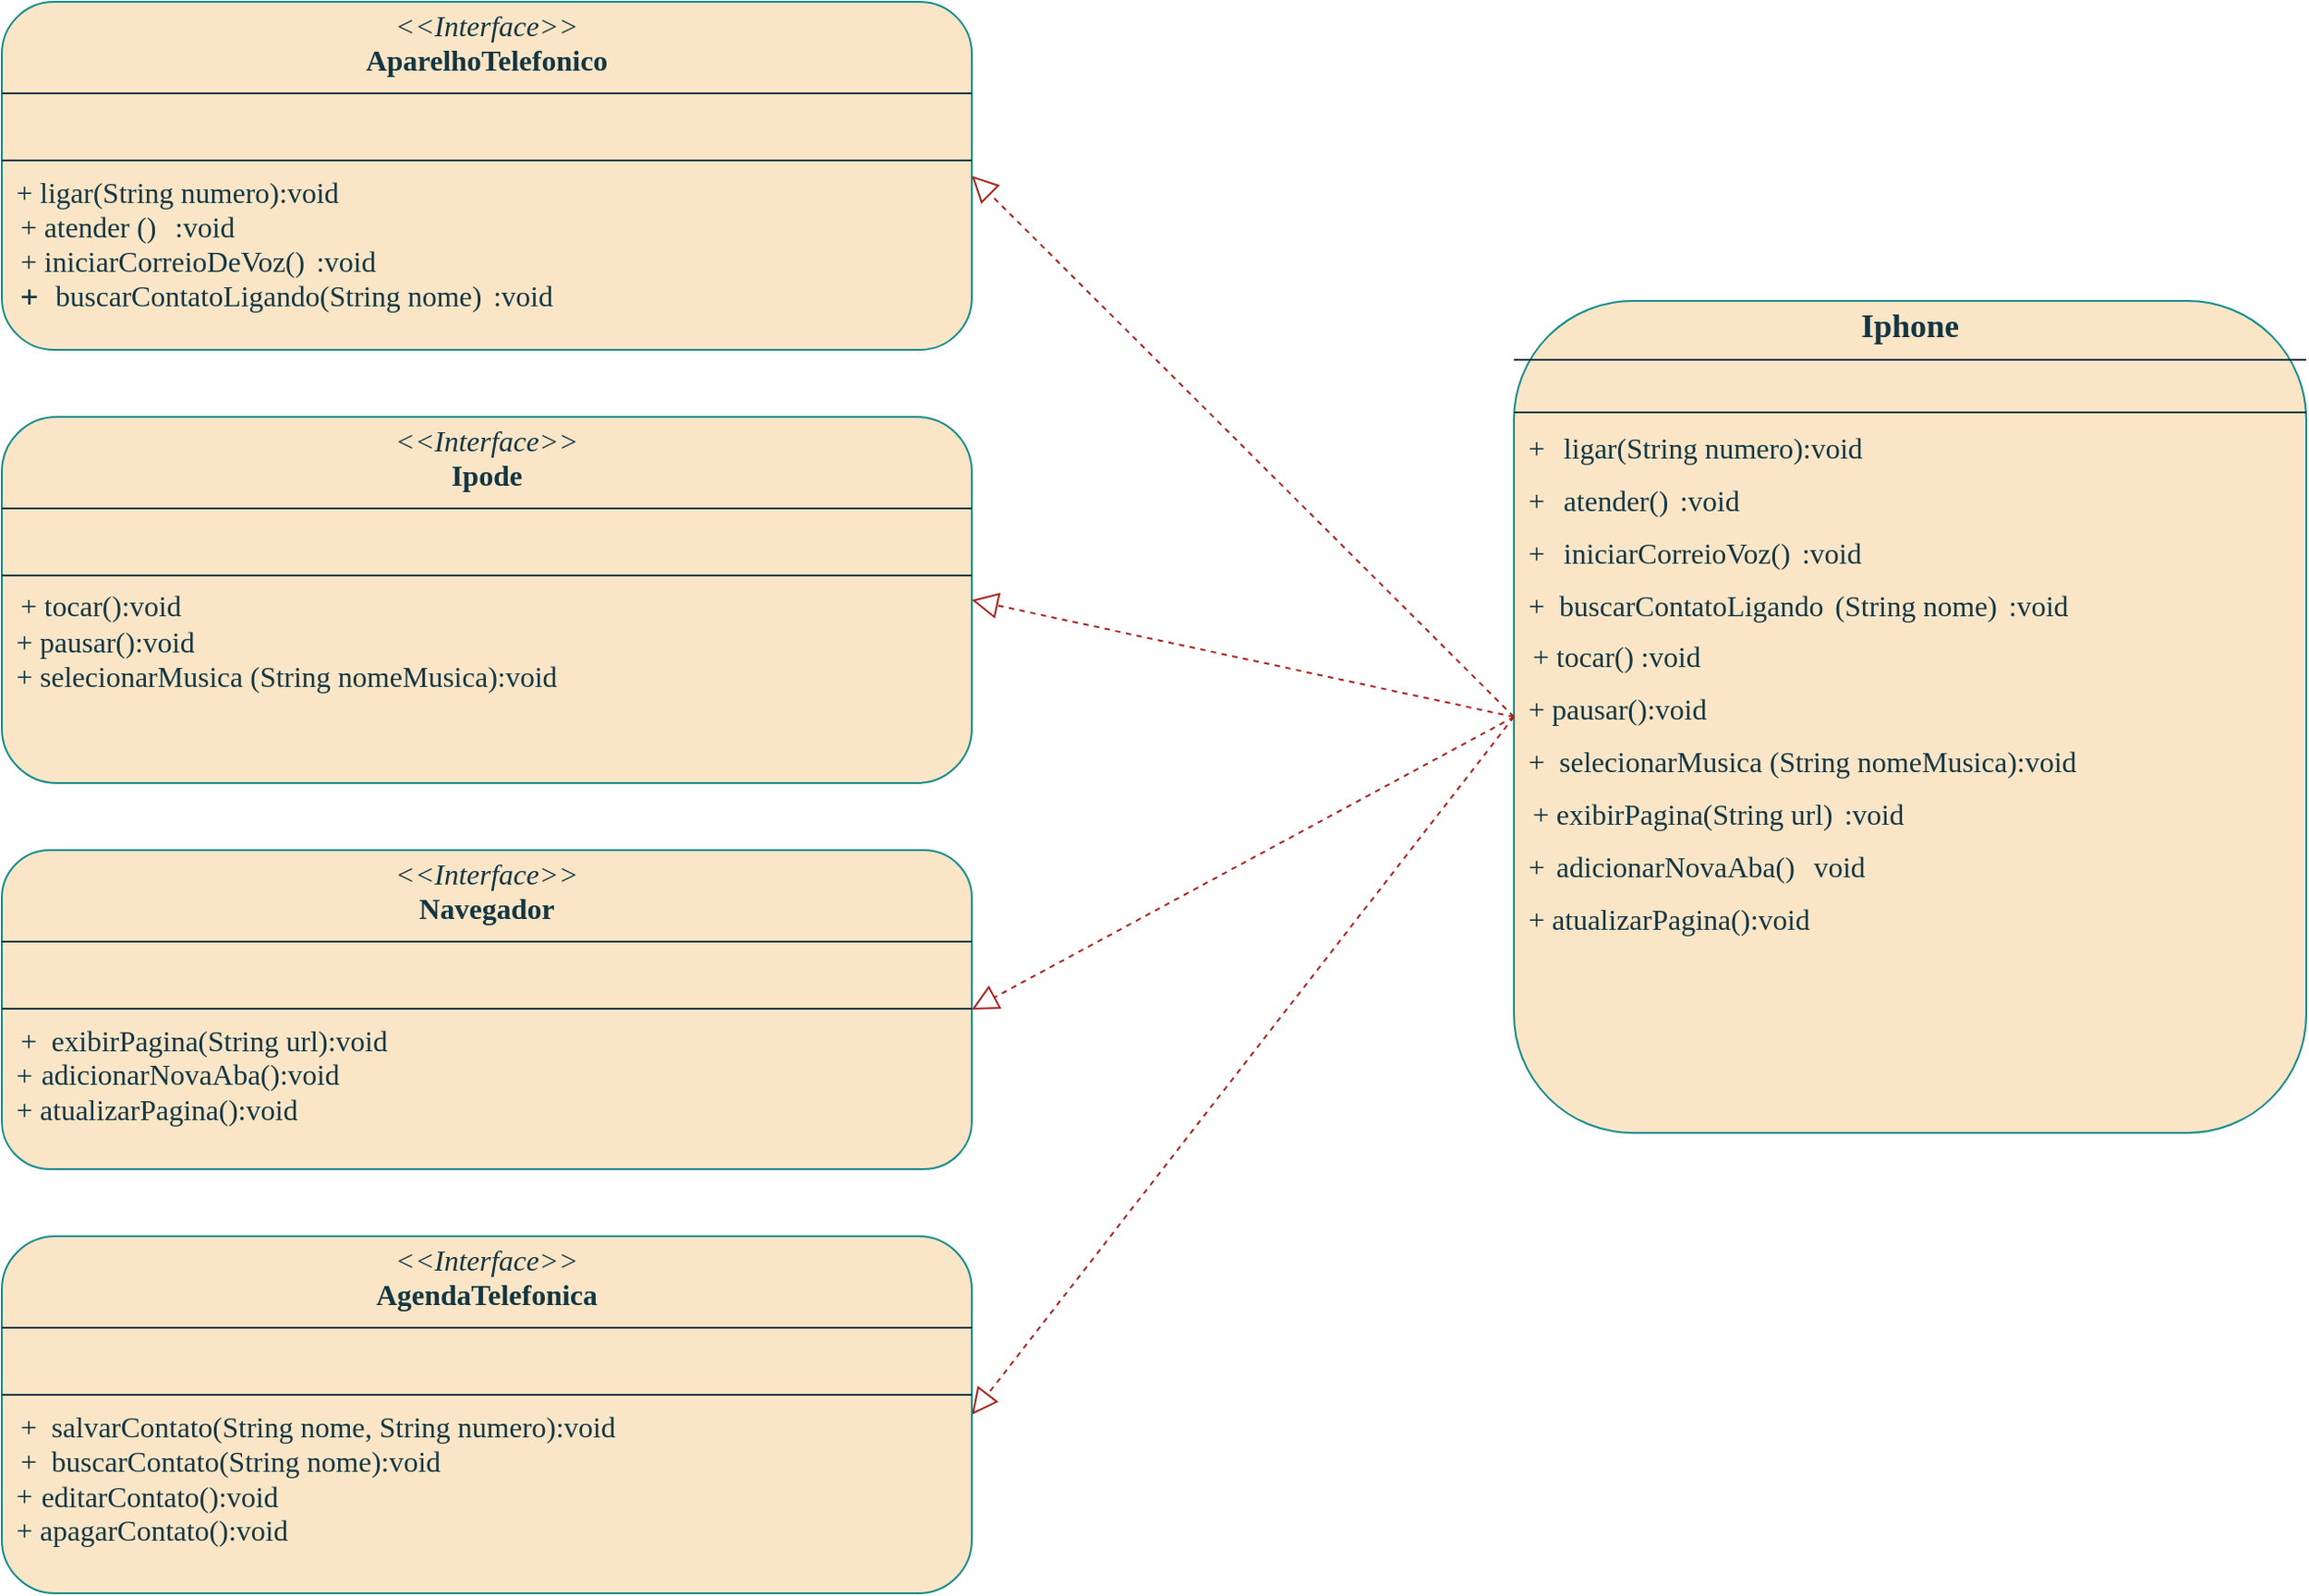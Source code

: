 <mxfile version="24.7.6">
  <diagram id="i-E6FIU5yWdM-zQShbKv" name="Página-1">
    <mxGraphModel dx="2000" dy="579" grid="0" gridSize="10" guides="1" tooltips="1" connect="1" arrows="1" fold="1" page="1" pageScale="1" pageWidth="827" pageHeight="1169" math="0" shadow="0">
      <root>
        <mxCell id="0" />
        <mxCell id="1" parent="0" />
        <mxCell id="idi1RiN6j2gegVWpK_ZE-1" value="&lt;p style=&quot;margin: 4px 0px 0px; text-align: center; font-size: 16px;&quot;&gt;&lt;font face=&quot;Verdana&quot; style=&quot;font-size: 16px;&quot;&gt;&lt;i style=&quot;&quot;&gt;&amp;lt;&amp;lt;Interface&amp;gt;&amp;gt;&lt;/i&gt;&lt;br&gt;&lt;b style=&quot;&quot;&gt;AparelhoTelefonico&lt;/b&gt;&lt;/font&gt;&lt;/p&gt;&lt;hr size=&quot;1&quot; style=&quot;border-style: solid; font-size: 16px;&quot;&gt;&lt;p style=&quot;margin: 0px 0px 0px 4px; font-size: 16px;&quot;&gt;&lt;font style=&quot;font-size: 16px;&quot; face=&quot;xAE-VI2CncsVPKAGbfvw&quot;&gt;&lt;br&gt;&lt;/font&gt;&lt;/p&gt;&lt;hr size=&quot;1&quot; style=&quot;border-style: solid; font-size: 16px;&quot;&gt;&lt;p style=&quot;margin: 0px 0px 0px 4px; font-size: 16px;&quot;&gt;&lt;font style=&quot;font-size: 16px;&quot;&gt;&lt;font face=&quot;Verdana&quot;&gt;&amp;nbsp;+ ligar(String numero)&lt;/font&gt;&lt;/font&gt;&lt;span style=&quot;font-family: Verdana; background-color: initial;&quot;&gt;:void&lt;/span&gt;&lt;span style=&quot;font-family: xyTU4eiPGQvbvQW_vJzR; white-space-collapse: break-spaces; background-color: initial;&quot;&gt; &lt;/span&gt;&lt;/p&gt;&lt;p style=&quot;margin: 0px 0px 0px 4px; font-size: 16px;&quot;&gt;&lt;font style=&quot;font-size: 16px;&quot;&gt;&lt;code style=&quot;box-sizing: border-box; padding: 0.2em 0.4em; margin: 0px; white-space-collapse: break-spaces; border-radius: 6px;&quot;&gt;&lt;font face=&quot;Verdana&quot;&gt;+ atender () &lt;/font&gt;&lt;/code&gt;&lt;/font&gt;&lt;span style=&quot;font-family: Verdana; background-color: initial;&quot;&gt;:void&lt;/span&gt;&lt;/p&gt;&lt;p style=&quot;margin: 0px 0px 0px 4px; font-size: 16px;&quot;&gt;&lt;font style=&quot;font-size: 16px;&quot;&gt;&lt;code style=&quot;box-sizing: border-box; padding: 0.2em 0.4em; margin: 0px; white-space-collapse: break-spaces; border-radius: 6px;&quot;&gt;&lt;font face=&quot;Verdana&quot;&gt;+ &lt;/font&gt;&lt;font face=&quot;Verdana&quot;&gt;iniciarCorreioDeVoz()&lt;/font&gt;&lt;/code&gt;&lt;/font&gt;&lt;span style=&quot;font-family: Verdana; background-color: initial;&quot;&gt;:void&lt;/span&gt;&lt;/p&gt;&lt;p style=&quot;margin: 0px 0px 0px 4px; font-size: 16px;&quot;&gt;&lt;font face=&quot;Verdana&quot; style=&quot;font-size: 16px;&quot;&gt;&lt;code style=&quot;box-sizing: border-box; padding: 0.2em 0.4em; margin: 0px; white-space-collapse: break-spaces; border-radius: 6px;&quot;&gt;+ &lt;font face=&quot;Verdana&quot;&gt;buscarContatoLigando(String nome)&lt;/font&gt;&lt;/code&gt;&lt;/font&gt;&lt;span style=&quot;font-family: Verdana; background-color: initial;&quot;&gt;:void&lt;/span&gt;&lt;/p&gt;&lt;p style=&quot;margin: 0px 0px 0px 4px; font-size: 16px;&quot;&gt;&lt;br&gt;&lt;/p&gt;" style="verticalAlign=top;align=left;overflow=fill;html=1;whiteSpace=wrap;labelBackgroundColor=none;fillStyle=auto;rounded=1;fillColor=#FAE5C7;strokeColor=#0F8B8D;fontColor=#143642;" vertex="1" parent="1">
          <mxGeometry x="-720" y="75" width="535" height="192" as="geometry" />
        </mxCell>
        <mxCell id="idi1RiN6j2gegVWpK_ZE-2" value="&lt;p style=&quot;margin: 4px 0px 0px; text-align: center; font-size: 16px;&quot;&gt;&lt;font face=&quot;Verdana&quot; style=&quot;font-size: 16px;&quot;&gt;&lt;i style=&quot;&quot;&gt;&amp;lt;&amp;lt;Interface&amp;gt;&amp;gt;&lt;/i&gt;&lt;br&gt;&lt;b style=&quot;&quot;&gt;Ipode&lt;/b&gt;&lt;/font&gt;&lt;/p&gt;&lt;hr size=&quot;1&quot; style=&quot;border-style: solid; font-size: 16px;&quot;&gt;&lt;p style=&quot;margin: 0px 0px 0px 4px; font-size: 16px;&quot;&gt;&lt;font style=&quot;font-size: 16px;&quot; face=&quot;Y1bQobDuCJ2-JDGMQ-gY&quot;&gt;&lt;br&gt;&lt;/font&gt;&lt;/p&gt;&lt;hr size=&quot;1&quot; style=&quot;border-style: solid; font-size: 16px;&quot;&gt;&lt;p style=&quot;margin: 0px 0px 0px 4px; font-size: 16px;&quot;&gt;&lt;font style=&quot;font-size: 16px;&quot;&gt;&lt;code style=&quot;box-sizing: border-box; padding: 0.2em 0.4em; margin: 0px; white-space-collapse: break-spaces; border-radius: 6px;&quot;&gt;&lt;font face=&quot;Verdana&quot;&gt;+ &lt;/font&gt;&lt;font face=&quot;Verdana&quot;&gt;tocar&lt;/font&gt;&lt;font face=&quot;Verdana&quot;&gt;():void&lt;/font&gt;&lt;/code&gt;&lt;/font&gt;&lt;/p&gt;&lt;p style=&quot;margin: 0px 0px 0px 4px; font-size: 16px;&quot;&gt;&lt;font face=&quot;Verdana&quot; style=&quot;font-size: 16px;&quot;&gt;&amp;nbsp;+ pausar():void&lt;/font&gt;&lt;/p&gt;&lt;p style=&quot;margin: 0px 0px 0px 4px; font-size: 16px;&quot;&gt;&lt;font face=&quot;Verdana&quot; style=&quot;font-size: 16px;&quot;&gt;&amp;nbsp;&lt;/font&gt;&lt;font face=&quot;Verdana&quot; style=&quot;font-size: 16px;&quot;&gt;+&lt;/font&gt;&lt;font face=&quot;Verdana&quot; style=&quot;font-size: 16px;&quot;&gt;&amp;nbsp;selecionarMusica (String nomeMusica&lt;span style=&quot;white-space-collapse: break-spaces;&quot;&gt;)&lt;/span&gt;&lt;/font&gt;&lt;span style=&quot;font-family: Verdana; background-color: initial;&quot;&gt;:void&lt;/span&gt;&lt;br&gt;&lt;/p&gt;" style="verticalAlign=top;align=left;overflow=fill;html=1;whiteSpace=wrap;labelBackgroundColor=none;rounded=1;fillColor=#FAE5C7;strokeColor=#0F8B8D;fontColor=#143642;" vertex="1" parent="1">
          <mxGeometry x="-720" y="304" width="535" height="202" as="geometry" />
        </mxCell>
        <mxCell id="idi1RiN6j2gegVWpK_ZE-3" value="&lt;p style=&quot;margin: 4px 0px 0px; text-align: center; font-size: 16px;&quot;&gt;&lt;font face=&quot;Verdana&quot; style=&quot;font-size: 16px;&quot;&gt;&lt;i style=&quot;&quot;&gt;&amp;lt;&amp;lt;Interface&amp;gt;&amp;gt;&lt;/i&gt;&lt;br&gt;&lt;b style=&quot;&quot;&gt;Navegador&lt;/b&gt;&lt;/font&gt;&lt;/p&gt;&lt;hr size=&quot;1&quot; style=&quot;border-style: solid; font-size: 16px;&quot;&gt;&lt;p style=&quot;margin: 0px 0px 0px 4px; font-size: 16px;&quot;&gt;&lt;font face=&quot;KDs0SnJjhC__-0Q-LHOO&quot; style=&quot;font-size: 16px;&quot;&gt;&lt;br&gt;&lt;/font&gt;&lt;/p&gt;&lt;hr size=&quot;1&quot; style=&quot;border-style: solid; font-size: 16px;&quot;&gt;&lt;p style=&quot;margin: 0px 0px 0px 4px; font-size: 16px;&quot;&gt;&lt;code style=&quot;box-sizing: border-box; padding: 0.2em 0.4em; margin: 0px; white-space-collapse: break-spaces; border-radius: 6px;&quot;&gt;&lt;font style=&quot;font-size: 16px;&quot;&gt;&lt;font style=&quot;font-family: KDs0SnJjhC__-0Q-LHOO; font-size: 16px;&quot;&gt;+  &lt;/font&gt;&lt;font face=&quot;Verdana&quot; style=&quot;font-size: 16px;&quot;&gt;exibirPagina(String url):void&lt;/font&gt;&lt;/font&gt;&lt;/code&gt;&lt;/p&gt;&lt;p style=&quot;margin: 0px 0px 0px 4px;&quot;&gt;&lt;font style=&quot;&quot;&gt;&lt;font style=&quot;font-size: 16px;&quot; face=&quot;KDs0SnJjhC__-0Q-LHOO&quot;&gt;&amp;nbsp;+&lt;/font&gt;&lt;code style=&quot;box-sizing: border-box; padding: 0.2em 0.4em; margin: 0px; white-space-collapse: break-spaces; border-radius: 6px;&quot;&gt;&lt;font style=&quot;font-size: 16px;&quot; face=&quot;Verdana&quot;&gt;adicionarNovaAba():void&lt;/font&gt;&lt;/code&gt;&lt;/font&gt;&lt;/p&gt;&lt;p style=&quot;margin: 0px 0px 0px 4px; font-size: 16px;&quot;&gt;&lt;font style=&quot;font-size: 16px;&quot;&gt;&lt;span style=&quot;white-space-collapse: break-spaces;&quot;&gt;&lt;font face=&quot;KDs0SnJjhC__-0Q-LHOO&quot;&gt; + &lt;/font&gt;&lt;font face=&quot;Verdana&quot;&gt;atualizarPagina():void&lt;/font&gt;&lt;/span&gt;&lt;/font&gt;&lt;/p&gt;" style="verticalAlign=top;align=left;overflow=fill;html=1;whiteSpace=wrap;labelBackgroundColor=none;rounded=1;fillColor=#FAE5C7;strokeColor=#0F8B8D;fontColor=#143642;" vertex="1" parent="1">
          <mxGeometry x="-720" y="543" width="535" height="176" as="geometry" />
        </mxCell>
        <mxCell id="idi1RiN6j2gegVWpK_ZE-4" value="&lt;h5 style=&quot;margin:0px;margin-top:4px;text-align:center;&quot;&gt;&lt;b&gt;&lt;font face=&quot;Verdana&quot; style=&quot;font-size: 18px;&quot;&gt;Iphone&lt;/font&gt;&lt;/b&gt;&lt;/h5&gt;&lt;hr size=&quot;1&quot; style=&quot;border-style:solid;&quot;&gt;&lt;p style=&quot;margin:0px;margin-left:4px;&quot;&gt;&lt;font style=&quot;font-size: 14px;&quot; face=&quot;Verdana&quot;&gt;&lt;br&gt;&lt;/font&gt;&lt;/p&gt;&lt;hr size=&quot;1&quot; style=&quot;border-style:solid;&quot;&gt;&lt;p style=&quot;margin: 0px 0px 0px 4px; line-height: 180%; font-size: 16px;&quot;&gt;&lt;font style=&quot;font-size: 16px; font-family: Verdana;&quot;&gt;&amp;nbsp;&lt;/font&gt;&lt;font style=&quot;font-size: 16px;&quot;&gt;&lt;font face=&quot;Verdana&quot;&gt;+&amp;nbsp;&lt;/font&gt;&lt;code style=&quot;box-sizing: border-box; padding: 0.2em 0.4em; margin: 0px; white-space-collapse: break-spaces; border-radius: 6px;&quot;&gt;&lt;font face=&quot;Verdana&quot;&gt;ligar(String numero):void&lt;/font&gt;&lt;/code&gt;&lt;/font&gt;&lt;/p&gt;&lt;p style=&quot;margin: 0px 0px 0px 4px; line-height: 180%; font-size: 16px;&quot;&gt;&lt;font face=&quot;Fhc9H4xbXG66azeW2wKI&quot; style=&quot;font-size: 16px;&quot;&gt;&amp;nbsp;&lt;/font&gt;&lt;font style=&quot;font-size: 16px;&quot;&gt;&lt;font face=&quot;Verdana&quot;&gt;+&amp;nbsp;&lt;/font&gt;&lt;code style=&quot;white-space-collapse: break-spaces; box-sizing: border-box; padding: 0.2em 0.4em; margin: 0px; border-radius: 6px;&quot;&gt;&lt;font face=&quot;Verdana&quot;&gt;atender()&lt;/font&gt;&lt;/code&gt;&lt;/font&gt;&lt;span style=&quot;font-family: Verdana; background-color: initial;&quot;&gt;:void&lt;/span&gt;&lt;/p&gt;&lt;p style=&quot;margin: 0px 0px 0px 4px; line-height: 180%; font-size: 16px;&quot;&gt;&lt;font style=&quot;font-size: 16px;&quot;&gt;&lt;font face=&quot;Fhc9H4xbXG66azeW2wKI&quot;&gt;&amp;nbsp;+&amp;nbsp;&lt;/font&gt;&lt;code style=&quot;box-sizing: border-box; padding: 0.2em 0.4em; margin: 0px; white-space-collapse: break-spaces; border-radius: 6px;&quot;&gt;&lt;font face=&quot;Verdana&quot;&gt;iniciarCorreioVoz()&lt;/font&gt;&lt;/code&gt;&lt;/font&gt;&lt;span style=&quot;font-family: Verdana; background-color: initial;&quot;&gt;:void&lt;/span&gt;&lt;/p&gt;&lt;p style=&quot;margin: 0px 0px 0px 4px; line-height: 180%; font-size: 16px;&quot;&gt;&lt;font face=&quot;Fhc9H4xbXG66azeW2wKI&quot;&gt;&amp;nbsp;+&lt;/font&gt;&lt;font face=&quot;Verdana&quot;&gt;&amp;nbsp; buscarContatoLigando&lt;/font&gt;&lt;code style=&quot;box-sizing: border-box; padding: 0.2em 0.4em; margin: 0px; white-space-collapse: break-spaces; border-radius: 6px;&quot;&gt;&lt;font face=&quot;Verdana&quot;&gt;(String nome)&lt;/font&gt;&lt;/code&gt;&lt;span style=&quot;background-color: initial; font-family: Verdana;&quot;&gt;:void&lt;/span&gt;&lt;span style=&quot;font-family: Verdana; background-color: initial;&quot;&gt;&lt;br&gt;&lt;/span&gt;&lt;/p&gt;&lt;p style=&quot;margin: 0px 0px 0px 4px; line-height: 180%; font-size: 16px;&quot;&gt;&lt;code style=&quot;box-sizing: border-box; padding: 0.2em 0.4em; margin: 0px; white-space-collapse: break-spaces; border-radius: 6px;&quot;&gt;&lt;font face=&quot;Verdana&quot; style=&quot;font-size: 16px;&quot;&gt;+ tocar() :void&lt;/font&gt;&lt;/code&gt;&lt;/p&gt;&lt;p style=&quot;margin: 0px 0px 0px 4px; line-height: 180%; font-size: 16px;&quot;&gt;&lt;span style=&quot;background-color: initial;&quot;&gt;&lt;font face=&quot;qTCwpt_KoPQ2aC5wIiig&quot; style=&quot;font-size: 16px;&quot;&gt;&amp;nbsp;&lt;/font&gt;&lt;font face=&quot;Verdana&quot; style=&quot;font-size: 16px;&quot;&gt;+ pausar()&lt;/font&gt;&lt;/span&gt;&lt;span style=&quot;font-family: Verdana; white-space-collapse: break-spaces; background-color: initial;&quot;&gt;:void&lt;/span&gt;&lt;/p&gt;&lt;p style=&quot;margin: 0px 0px 0px 4px; line-height: 180%; font-size: 16px;&quot;&gt;&lt;font face=&quot;Fhc9H4xbXG66azeW2wKI&quot; style=&quot;font-size: 16px;&quot;&gt;&amp;nbsp;+&lt;/font&gt;&lt;font face=&quot;Verdana&quot; style=&quot;font-size: 16px;&quot;&gt;&amp;nbsp; selecionarMusica (String nomeMusica&lt;span style=&quot;white-space-collapse: break-spaces;&quot;&gt;)&lt;/span&gt;&lt;/font&gt;&lt;span style=&quot;font-family: Verdana; white-space-collapse: break-spaces; background-color: initial;&quot;&gt;:void&lt;/span&gt;&lt;/p&gt;&lt;p style=&quot;margin: 0px 0px 0px 4px; line-height: 180%; font-size: 16px;&quot;&gt;&lt;code style=&quot;box-sizing: border-box; padding: 0.2em 0.4em; margin: 0px; white-space-collapse: break-spaces; border-radius: 6px;&quot;&gt;&lt;font face=&quot;Fhc9H4xbXG66azeW2wKI&quot; style=&quot;font-size: 16px;&quot;&gt;+&lt;/font&gt;&lt;font face=&quot;Verdana&quot; style=&quot;font-size: 16px;&quot;&gt; exibirPagina(String url)&lt;/font&gt;&lt;/code&gt;&lt;span style=&quot;font-family: Verdana; white-space-collapse: break-spaces; background-color: initial;&quot;&gt;:void&lt;/span&gt;&lt;/p&gt;&lt;p style=&quot;margin: 0px 0px 0px 4px; line-height: 180%; font-size: 16px;&quot;&gt;&lt;font style=&quot;font-size: 16px;&quot;&gt;&lt;font face=&quot;Fhc9H4xbXG66azeW2wKI&quot;&gt;&amp;nbsp;+&lt;/font&gt;&lt;code style=&quot;box-sizing: border-box; padding: 0.2em 0.4em; margin: 0px; white-space-collapse: break-spaces; border-radius: 6px;&quot;&gt;&lt;font face=&quot;Verdana&quot;&gt;adicionarNovaAba()&lt;/font&gt;&lt;font face=&quot;Fhc9H4xbXG66azeW2wKI&quot;&gt; &lt;/font&gt;&lt;/code&gt;&lt;/font&gt;&lt;span style=&quot;font-family: Verdana; white-space-collapse: break-spaces; background-color: initial;&quot;&gt;void&lt;/span&gt;&lt;/p&gt;&lt;p style=&quot;margin: 0px 0px 0px 4px; line-height: 180%; font-size: 16px;&quot;&gt;&lt;font style=&quot;font-size: 16px;&quot;&gt;&lt;span style=&quot;white-space-collapse: break-spaces;&quot;&gt;&lt;font face=&quot;Fhc9H4xbXG66azeW2wKI&quot;&gt; +&lt;/font&gt;&lt;font face=&quot;Verdana&quot;&gt; atualizarPagina()&lt;/font&gt;&lt;/span&gt;&lt;/font&gt;&lt;span style=&quot;font-family: Verdana; white-space-collapse: break-spaces; background-color: initial;&quot;&gt;:void&lt;/span&gt;&lt;/p&gt;" style="verticalAlign=top;align=left;overflow=fill;html=1;whiteSpace=wrap;labelBackgroundColor=none;rounded=1;fillColor=#FAE5C7;strokeColor=#0F8B8D;fontColor=#143642;" vertex="1" parent="1">
          <mxGeometry x="114" y="240" width="437" height="459" as="geometry" />
        </mxCell>
        <mxCell id="idi1RiN6j2gegVWpK_ZE-5" value="" style="endArrow=block;dashed=1;endFill=0;endSize=12;html=1;rounded=1;exitX=0;exitY=0.5;exitDx=0;exitDy=0;entryX=1;entryY=0.5;entryDx=0;entryDy=0;labelBackgroundColor=none;fontColor=default;strokeColor=#A8201A;" edge="1" parent="1" source="idi1RiN6j2gegVWpK_ZE-4" target="idi1RiN6j2gegVWpK_ZE-3">
          <mxGeometry width="160" relative="1" as="geometry">
            <mxPoint x="440" y="629.649" as="sourcePoint" />
            <mxPoint x="270.0" y="599.998" as="targetPoint" />
          </mxGeometry>
        </mxCell>
        <mxCell id="idi1RiN6j2gegVWpK_ZE-6" value="" style="endArrow=block;dashed=1;endFill=0;endSize=12;html=1;rounded=1;entryX=1;entryY=0.5;entryDx=0;entryDy=0;exitX=0;exitY=0.5;exitDx=0;exitDy=0;labelBackgroundColor=none;fontColor=default;strokeColor=#A8201A;" edge="1" parent="1" source="idi1RiN6j2gegVWpK_ZE-4" target="idi1RiN6j2gegVWpK_ZE-2">
          <mxGeometry width="160" relative="1" as="geometry">
            <mxPoint x="460" y="380.649" as="sourcePoint" />
            <mxPoint x="260" y="360" as="targetPoint" />
          </mxGeometry>
        </mxCell>
        <mxCell id="idi1RiN6j2gegVWpK_ZE-7" value="" style="endArrow=block;dashed=1;endFill=0;endSize=12;html=1;rounded=1;entryX=1;entryY=0.5;entryDx=0;entryDy=0;exitX=0;exitY=0.5;exitDx=0;exitDy=0;labelBackgroundColor=none;fontColor=default;strokeColor=#A8201A;" edge="1" parent="1" source="idi1RiN6j2gegVWpK_ZE-4" target="idi1RiN6j2gegVWpK_ZE-1">
          <mxGeometry width="160" relative="1" as="geometry">
            <mxPoint x="420" y="199.999" as="sourcePoint" />
            <mxPoint x="210" y="179.35" as="targetPoint" />
          </mxGeometry>
        </mxCell>
        <mxCell id="idi1RiN6j2gegVWpK_ZE-9" value="" style="endArrow=block;dashed=1;endFill=0;endSize=12;html=1;rounded=0;strokeColor=#A8201A;fontColor=#143642;fillColor=#FAE5C7;entryX=1;entryY=0.5;entryDx=0;entryDy=0;exitX=0;exitY=0.5;exitDx=0;exitDy=0;" edge="1" parent="1" source="idi1RiN6j2gegVWpK_ZE-4" target="idi1RiN6j2gegVWpK_ZE-10">
          <mxGeometry width="160" relative="1" as="geometry">
            <mxPoint x="413" y="555" as="sourcePoint" />
            <mxPoint x="306" y="811.5" as="targetPoint" />
          </mxGeometry>
        </mxCell>
        <mxCell id="idi1RiN6j2gegVWpK_ZE-10" value="&lt;p style=&quot;margin: 4px 0px 0px; text-align: center; font-size: 16px;&quot;&gt;&lt;font style=&quot;font-size: 16px;&quot;&gt;&lt;i style=&quot;font-family: Verdana;&quot;&gt;&amp;lt;&amp;lt;Interface&amp;gt;&amp;gt;&lt;/i&gt;&lt;br&gt;&lt;b style=&quot;&quot;&gt;&lt;font face=&quot;Verdana&quot;&gt;AgendaTelefonica&lt;/font&gt;&lt;/b&gt;&lt;/font&gt;&lt;/p&gt;&lt;hr size=&quot;1&quot; style=&quot;border-style: solid; font-size: 16px;&quot;&gt;&lt;p style=&quot;margin: 0px 0px 0px 4px; font-size: 16px;&quot;&gt;&lt;font face=&quot;KDs0SnJjhC__-0Q-LHOO&quot; style=&quot;font-size: 16px;&quot;&gt;&lt;br&gt;&lt;/font&gt;&lt;/p&gt;&lt;hr size=&quot;1&quot; style=&quot;border-style: solid; font-size: 16px;&quot;&gt;&lt;p style=&quot;margin: 0px 0px 0px 4px; font-size: 16px;&quot;&gt;&lt;code style=&quot;box-sizing: border-box; padding: 0.2em 0.4em; margin: 0px; white-space-collapse: break-spaces; border-radius: 6px;&quot;&gt;&lt;font style=&quot;font-size: 16px;&quot;&gt;&lt;font style=&quot;font-family: KDs0SnJjhC__-0Q-LHOO; font-size: 16px;&quot;&gt;+  &lt;/font&gt;&lt;font face=&quot;Verdana&quot; style=&quot;font-size: 16px;&quot;&gt;salvarContato(String nome, String numero):void&lt;/font&gt;&lt;/font&gt;&lt;/code&gt;&lt;/p&gt;&lt;p style=&quot;margin: 0px 0px 0px 4px; font-size: 16px;&quot;&gt;&lt;code style=&quot;box-sizing: border-box; padding: 0.2em 0.4em; margin: 0px; white-space-collapse: break-spaces; border-radius: 6px;&quot;&gt;&lt;font style=&quot;font-size: 16px;&quot;&gt;&lt;font style=&quot;font-family: KDs0SnJjhC__-0Q-LHOO;&quot;&gt;+  &lt;/font&gt;&lt;font face=&quot;Verdana&quot;&gt;buscarContato(String nome):void&lt;/font&gt;&lt;font face=&quot;Verdana&quot; style=&quot;font-size: 16px;&quot;&gt;&lt;br&gt;&lt;/font&gt;&lt;/font&gt;&lt;/code&gt;&lt;/p&gt;&lt;p style=&quot;margin: 0px 0px 0px 4px;&quot;&gt;&lt;font style=&quot;&quot;&gt;&lt;font style=&quot;font-size: 16px;&quot; face=&quot;KDs0SnJjhC__-0Q-LHOO&quot;&gt;&amp;nbsp;+&lt;/font&gt;&lt;code style=&quot;box-sizing: border-box; padding: 0.2em 0.4em; margin: 0px; white-space-collapse: break-spaces; border-radius: 6px;&quot;&gt;&lt;font style=&quot;font-size: 16px;&quot; face=&quot;Verdana&quot;&gt;editarContato():void&lt;/font&gt;&lt;/code&gt;&lt;/font&gt;&lt;/p&gt;&lt;p style=&quot;margin: 0px 0px 0px 4px; font-size: 16px;&quot;&gt;&lt;font style=&quot;font-size: 16px;&quot;&gt;&lt;span style=&quot;white-space-collapse: break-spaces;&quot;&gt;&lt;font face=&quot;KDs0SnJjhC__-0Q-LHOO&quot;&gt; + &lt;/font&gt;&lt;font face=&quot;Verdana&quot;&gt;apagarContato():void&lt;/font&gt;&lt;/span&gt;&lt;/font&gt;&lt;/p&gt;" style="verticalAlign=top;align=left;overflow=fill;html=1;whiteSpace=wrap;labelBackgroundColor=none;rounded=1;fillColor=#FAE5C7;strokeColor=#0F8B8D;fontColor=#143642;" vertex="1" parent="1">
          <mxGeometry x="-720" y="756" width="535" height="197" as="geometry" />
        </mxCell>
      </root>
    </mxGraphModel>
  </diagram>
</mxfile>
